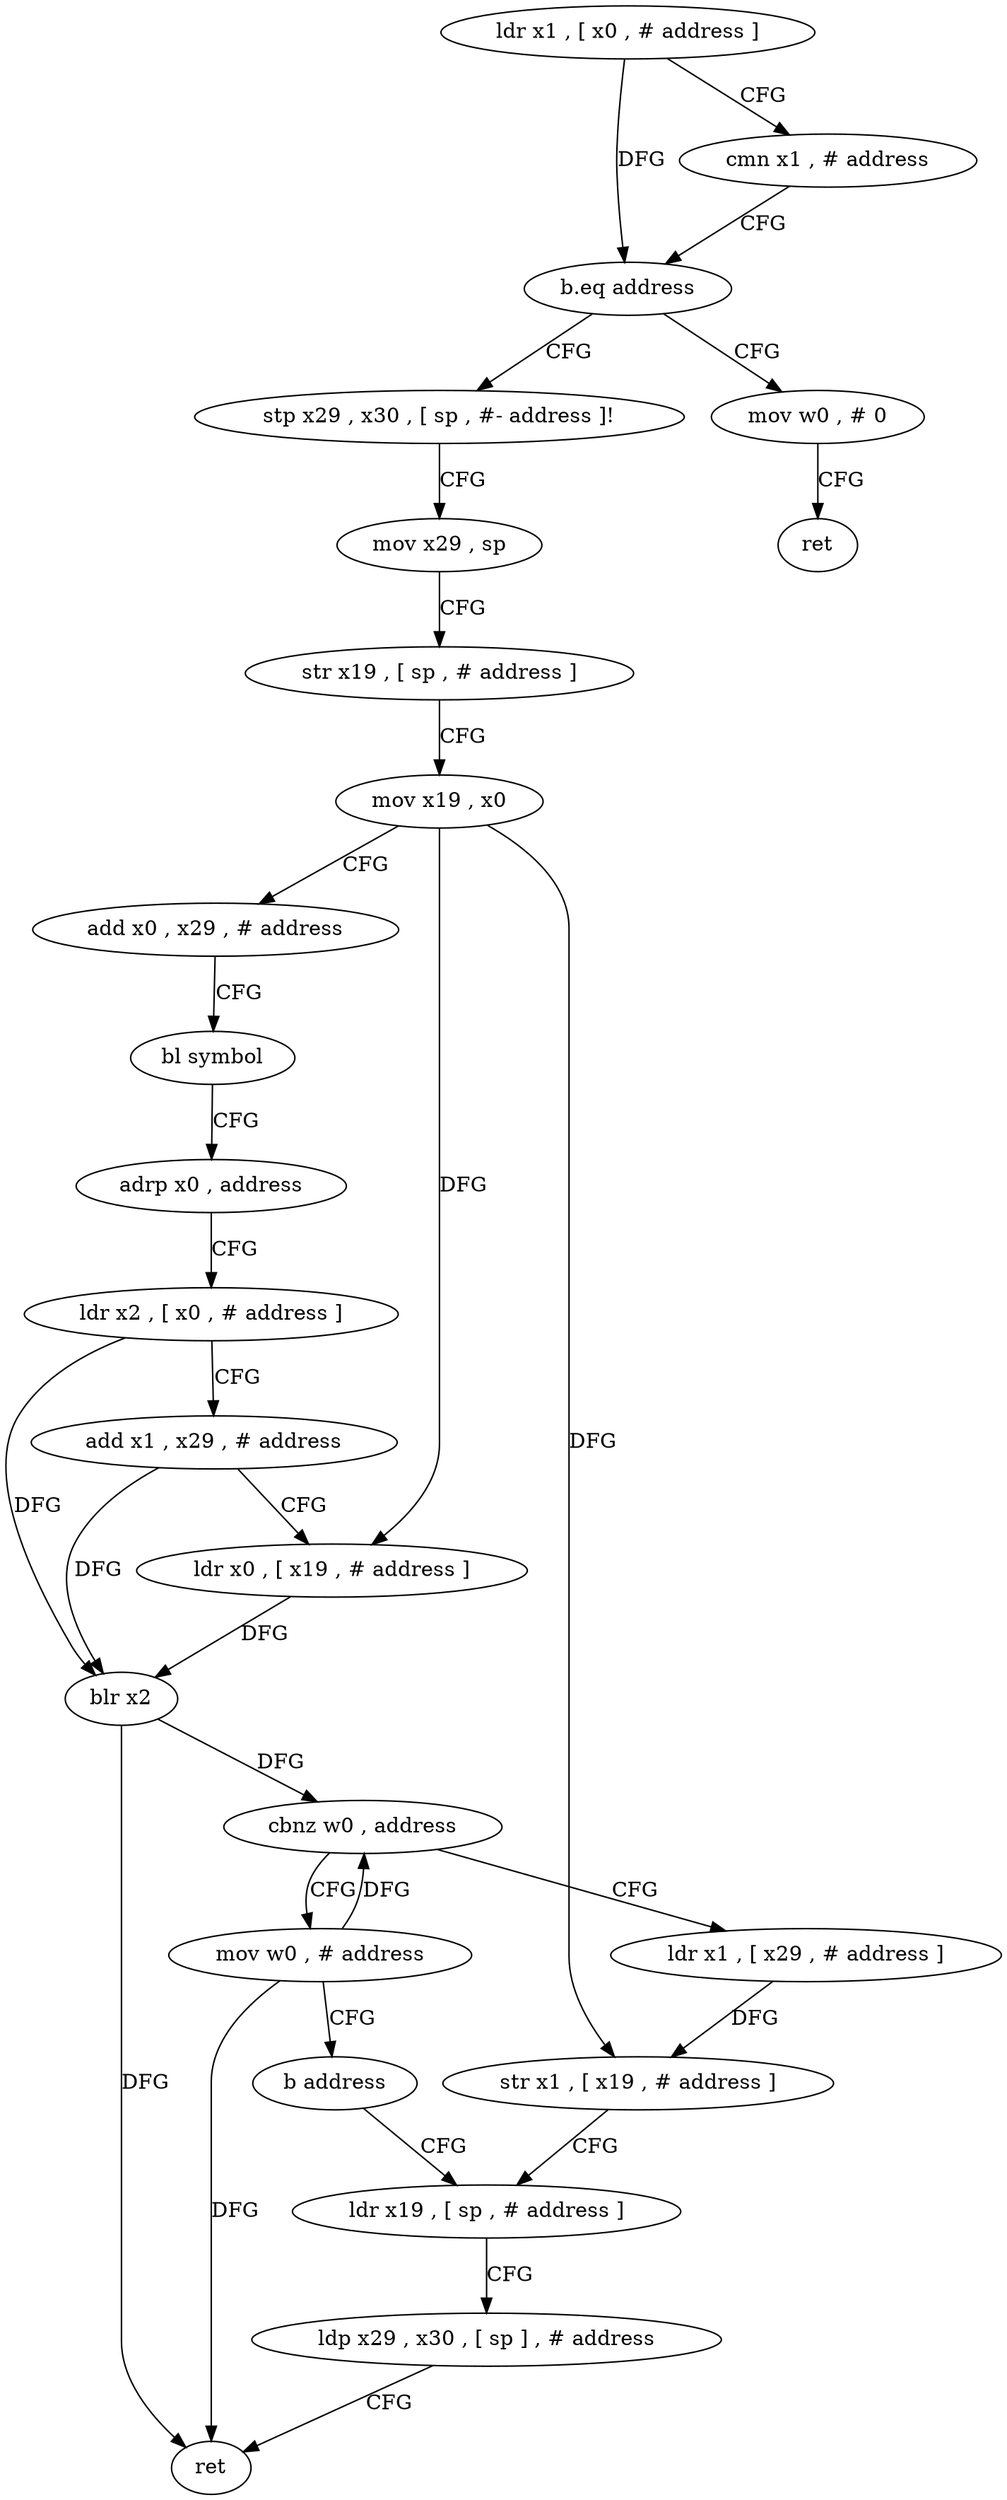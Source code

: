 digraph "func" {
"4242800" [label = "ldr x1 , [ x0 , # address ]" ]
"4242804" [label = "cmn x1 , # address" ]
"4242808" [label = "b.eq address" ]
"4242820" [label = "stp x29 , x30 , [ sp , #- address ]!" ]
"4242812" [label = "mov w0 , # 0" ]
"4242824" [label = "mov x29 , sp" ]
"4242828" [label = "str x19 , [ sp , # address ]" ]
"4242832" [label = "mov x19 , x0" ]
"4242836" [label = "add x0 , x29 , # address" ]
"4242840" [label = "bl symbol" ]
"4242844" [label = "adrp x0 , address" ]
"4242848" [label = "ldr x2 , [ x0 , # address ]" ]
"4242852" [label = "add x1 , x29 , # address" ]
"4242856" [label = "ldr x0 , [ x19 , # address ]" ]
"4242860" [label = "blr x2" ]
"4242864" [label = "cbnz w0 , address" ]
"4242888" [label = "mov w0 , # address" ]
"4242868" [label = "ldr x1 , [ x29 , # address ]" ]
"4242816" [label = "ret" ]
"4242892" [label = "b address" ]
"4242876" [label = "ldr x19 , [ sp , # address ]" ]
"4242872" [label = "str x1 , [ x19 , # address ]" ]
"4242880" [label = "ldp x29 , x30 , [ sp ] , # address" ]
"4242884" [label = "ret" ]
"4242800" -> "4242804" [ label = "CFG" ]
"4242800" -> "4242808" [ label = "DFG" ]
"4242804" -> "4242808" [ label = "CFG" ]
"4242808" -> "4242820" [ label = "CFG" ]
"4242808" -> "4242812" [ label = "CFG" ]
"4242820" -> "4242824" [ label = "CFG" ]
"4242812" -> "4242816" [ label = "CFG" ]
"4242824" -> "4242828" [ label = "CFG" ]
"4242828" -> "4242832" [ label = "CFG" ]
"4242832" -> "4242836" [ label = "CFG" ]
"4242832" -> "4242856" [ label = "DFG" ]
"4242832" -> "4242872" [ label = "DFG" ]
"4242836" -> "4242840" [ label = "CFG" ]
"4242840" -> "4242844" [ label = "CFG" ]
"4242844" -> "4242848" [ label = "CFG" ]
"4242848" -> "4242852" [ label = "CFG" ]
"4242848" -> "4242860" [ label = "DFG" ]
"4242852" -> "4242856" [ label = "CFG" ]
"4242852" -> "4242860" [ label = "DFG" ]
"4242856" -> "4242860" [ label = "DFG" ]
"4242860" -> "4242864" [ label = "DFG" ]
"4242860" -> "4242884" [ label = "DFG" ]
"4242864" -> "4242888" [ label = "CFG" ]
"4242864" -> "4242868" [ label = "CFG" ]
"4242888" -> "4242892" [ label = "CFG" ]
"4242888" -> "4242864" [ label = "DFG" ]
"4242888" -> "4242884" [ label = "DFG" ]
"4242868" -> "4242872" [ label = "DFG" ]
"4242892" -> "4242876" [ label = "CFG" ]
"4242876" -> "4242880" [ label = "CFG" ]
"4242872" -> "4242876" [ label = "CFG" ]
"4242880" -> "4242884" [ label = "CFG" ]
}
